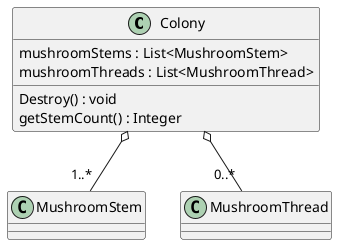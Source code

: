 @startuml colony

'Entity <|-- Colony
Colony o-- "1..*" MushroomStem
Colony o-- "0..*" MushroomThread
class Colony{
    mushroomStems : List<MushroomStem>
    mushroomThreads : List<MushroomThread>

    Destroy() : void
    getStemCount() : Integer
}
@enduml